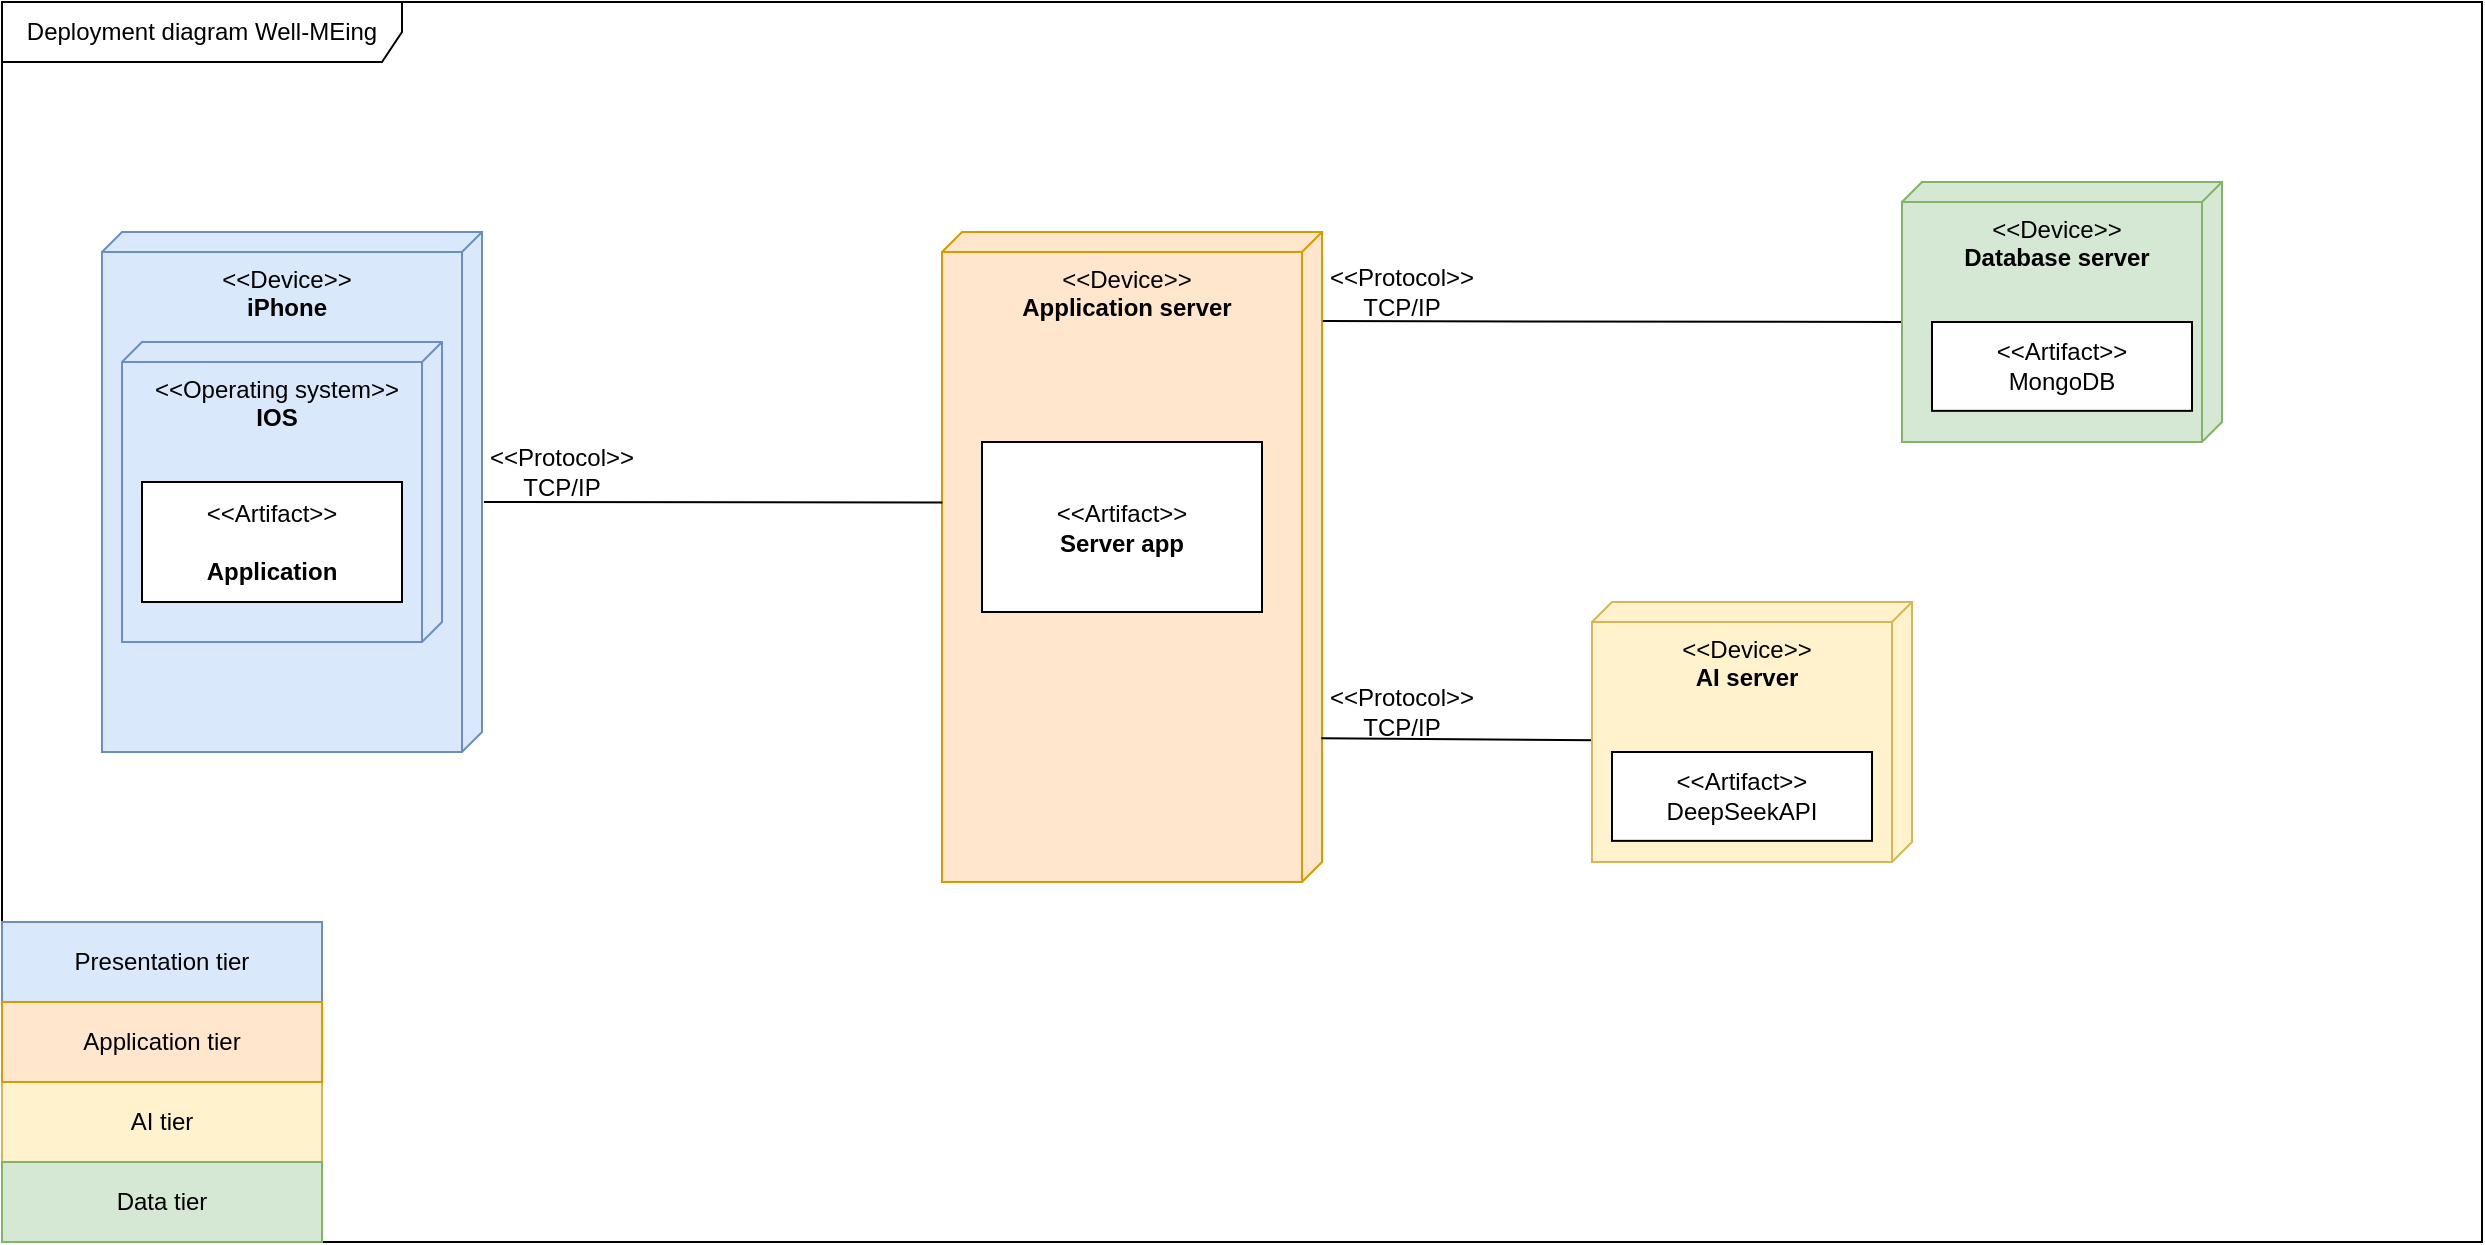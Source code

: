 <mxfile version="26.1.3">
  <diagram name="Page-1" id="A927nE0PmzNPtRro3MJh">
    <mxGraphModel dx="1865" dy="1078" grid="1" gridSize="10" guides="1" tooltips="1" connect="1" arrows="1" fold="1" page="1" pageScale="1" pageWidth="3300" pageHeight="4681" math="0" shadow="0">
      <root>
        <mxCell id="0" />
        <mxCell id="1" parent="0" />
        <mxCell id="NPxqP-TPArn02NDcpjDS-1" value="Deployment diagram Well-MEing" style="shape=umlFrame;whiteSpace=wrap;html=1;pointerEvents=0;recursiveResize=0;container=1;collapsible=0;width=200;height=30;" vertex="1" parent="1">
          <mxGeometry x="600" y="280" width="1240" height="620" as="geometry" />
        </mxCell>
        <mxCell id="NPxqP-TPArn02NDcpjDS-2" value="&amp;lt;&amp;lt;Device&amp;gt;&amp;gt;&lt;div&gt;&lt;b&gt;iPhone&lt;/b&gt;&lt;br&gt;&lt;/div&gt;" style="verticalAlign=top;align=center;shape=cube;size=10;direction=south;fontStyle=0;html=1;boundedLbl=1;spacingLeft=5;whiteSpace=wrap;fillColor=#dae8fc;strokeColor=#6c8ebf;" vertex="1" parent="NPxqP-TPArn02NDcpjDS-1">
          <mxGeometry x="50" y="115" width="190" height="260" as="geometry" />
        </mxCell>
        <mxCell id="NPxqP-TPArn02NDcpjDS-3" value="&amp;lt;&amp;lt;Operating system&amp;gt;&amp;gt;&lt;div&gt;&lt;b&gt;IOS&lt;/b&gt;&lt;/div&gt;" style="verticalAlign=top;align=center;shape=cube;size=10;direction=south;html=1;boundedLbl=1;spacingLeft=5;whiteSpace=wrap;flipH=0;flipV=0;fillColor=#dae8fc;strokeColor=#6c8ebf;" vertex="1" parent="NPxqP-TPArn02NDcpjDS-2">
          <mxGeometry width="160" height="150" relative="1" as="geometry">
            <mxPoint x="10" y="55" as="offset" />
          </mxGeometry>
        </mxCell>
        <mxCell id="NPxqP-TPArn02NDcpjDS-4" value="&amp;lt;&amp;lt;Artifact&amp;gt;&amp;gt;&lt;br&gt;&lt;br&gt;&lt;b&gt;Application&lt;/b&gt;" style="html=1;align=center;verticalAlign=middle;dashed=0;whiteSpace=wrap;" vertex="1" parent="NPxqP-TPArn02NDcpjDS-2">
          <mxGeometry x="20" y="125" width="130" height="60" as="geometry" />
        </mxCell>
        <mxCell id="NPxqP-TPArn02NDcpjDS-5" value="&amp;lt;&amp;lt;Device&amp;gt;&amp;gt;&lt;div&gt;&lt;b&gt;Application server&lt;/b&gt;&lt;/div&gt;" style="verticalAlign=top;align=center;shape=cube;size=10;direction=south;fontStyle=0;html=1;boundedLbl=1;spacingLeft=5;whiteSpace=wrap;fillColor=#ffe6cc;strokeColor=#d79b00;" vertex="1" parent="NPxqP-TPArn02NDcpjDS-1">
          <mxGeometry x="470" y="115" width="190" height="325" as="geometry" />
        </mxCell>
        <mxCell id="NPxqP-TPArn02NDcpjDS-8" value="" style="endArrow=none;html=1;rounded=0;entryX=0;entryY=0;entryDx=70;entryDy=160;entryPerimeter=0;exitX=0.137;exitY=-0.002;exitDx=0;exitDy=0;exitPerimeter=0;" edge="1" parent="NPxqP-TPArn02NDcpjDS-1" source="NPxqP-TPArn02NDcpjDS-5" target="NPxqP-TPArn02NDcpjDS-17">
          <mxGeometry width="50" height="50" relative="1" as="geometry">
            <mxPoint x="665" y="160" as="sourcePoint" />
            <mxPoint x="905" y="159" as="targetPoint" />
          </mxGeometry>
        </mxCell>
        <mxCell id="NPxqP-TPArn02NDcpjDS-9" value="" style="endArrow=none;html=1;rounded=0;exitX=0.779;exitY=0.002;exitDx=0;exitDy=0;exitPerimeter=0;entryX=0.675;entryY=1;entryDx=0;entryDy=0;entryPerimeter=0;" edge="1" parent="NPxqP-TPArn02NDcpjDS-1" source="NPxqP-TPArn02NDcpjDS-5">
          <mxGeometry width="50" height="50" relative="1" as="geometry">
            <mxPoint x="700" y="368.5" as="sourcePoint" />
            <mxPoint x="920.0" y="369.937" as="targetPoint" />
          </mxGeometry>
        </mxCell>
        <mxCell id="NPxqP-TPArn02NDcpjDS-10" value="Presentation tier" style="rounded=0;whiteSpace=wrap;html=1;fillColor=#dae8fc;strokeColor=#6c8ebf;" vertex="1" parent="NPxqP-TPArn02NDcpjDS-1">
          <mxGeometry y="460" width="160" height="40" as="geometry" />
        </mxCell>
        <mxCell id="NPxqP-TPArn02NDcpjDS-11" value="AI tier" style="rounded=0;whiteSpace=wrap;html=1;fillColor=#fff2cc;strokeColor=#d6b656;" vertex="1" parent="NPxqP-TPArn02NDcpjDS-1">
          <mxGeometry y="540" width="160" height="40" as="geometry" />
        </mxCell>
        <mxCell id="NPxqP-TPArn02NDcpjDS-12" value="Data tier" style="rounded=0;whiteSpace=wrap;html=1;fillColor=#d5e8d4;strokeColor=#82b366;" vertex="1" parent="NPxqP-TPArn02NDcpjDS-1">
          <mxGeometry y="580" width="160" height="40" as="geometry" />
        </mxCell>
        <mxCell id="NPxqP-TPArn02NDcpjDS-13" value="&amp;lt;&amp;lt;Device&amp;gt;&amp;gt;&lt;div&gt;&lt;b&gt;AI server&lt;/b&gt;&lt;/div&gt;" style="verticalAlign=top;align=center;shape=cube;size=10;direction=south;html=1;boundedLbl=1;spacingLeft=5;whiteSpace=wrap;flipH=0;flipV=0;fillColor=#fff2cc;strokeColor=#d6b656;" vertex="1" parent="NPxqP-TPArn02NDcpjDS-1">
          <mxGeometry width="160" height="130" relative="1" as="geometry">
            <mxPoint x="795" y="300" as="offset" />
          </mxGeometry>
        </mxCell>
        <mxCell id="NPxqP-TPArn02NDcpjDS-14" value="&amp;lt;&amp;lt;Artifact&amp;gt;&amp;gt;&lt;br&gt;DeepSeekAPI" style="html=1;align=center;verticalAlign=middle;dashed=0;whiteSpace=wrap;" vertex="1" parent="NPxqP-TPArn02NDcpjDS-1">
          <mxGeometry x="805" y="374.998" width="130" height="44.423" as="geometry" />
        </mxCell>
        <mxCell id="NPxqP-TPArn02NDcpjDS-15" value="&amp;lt;&amp;lt;Protocol&amp;gt;&amp;gt;&lt;div&gt;TCP/IP&lt;/div&gt;" style="text;html=1;align=center;verticalAlign=middle;whiteSpace=wrap;rounded=0;" vertex="1" parent="NPxqP-TPArn02NDcpjDS-1">
          <mxGeometry x="670" y="340" width="60" height="30" as="geometry" />
        </mxCell>
        <mxCell id="NPxqP-TPArn02NDcpjDS-16" value="&amp;lt;&amp;lt;Protocol&amp;gt;&amp;gt;&lt;div&gt;TCP/IP&lt;/div&gt;" style="text;html=1;align=center;verticalAlign=middle;whiteSpace=wrap;rounded=0;" vertex="1" parent="NPxqP-TPArn02NDcpjDS-1">
          <mxGeometry x="670" y="130.0" width="60" height="30" as="geometry" />
        </mxCell>
        <mxCell id="NPxqP-TPArn02NDcpjDS-17" value="&amp;lt;&amp;lt;Device&amp;gt;&amp;gt;&lt;div&gt;&lt;b&gt;Database server&lt;/b&gt;&lt;/div&gt;" style="verticalAlign=top;align=center;shape=cube;size=10;direction=south;html=1;boundedLbl=1;spacingLeft=5;whiteSpace=wrap;flipH=0;flipV=0;fillColor=#d5e8d4;strokeColor=#82b366;" vertex="1" parent="NPxqP-TPArn02NDcpjDS-1">
          <mxGeometry x="950" y="90" width="160" height="130" as="geometry" />
        </mxCell>
        <mxCell id="NPxqP-TPArn02NDcpjDS-18" value="&amp;lt;&amp;lt;Artifact&amp;gt;&amp;gt;&lt;br&gt;MongoDB" style="html=1;align=center;verticalAlign=middle;dashed=0;whiteSpace=wrap;" vertex="1" parent="NPxqP-TPArn02NDcpjDS-1">
          <mxGeometry x="965" y="159.998" width="130" height="44.423" as="geometry" />
        </mxCell>
        <mxCell id="NPxqP-TPArn02NDcpjDS-19" value="" style="endArrow=none;html=1;rounded=0;entryX=0.416;entryY=0.999;entryDx=0;entryDy=0;entryPerimeter=0;exitX=0.519;exitY=-0.005;exitDx=0;exitDy=0;exitPerimeter=0;" edge="1" parent="NPxqP-TPArn02NDcpjDS-1" source="NPxqP-TPArn02NDcpjDS-2" target="NPxqP-TPArn02NDcpjDS-5">
          <mxGeometry width="50" height="50" relative="1" as="geometry">
            <mxPoint x="600.8" y="252.725" as="sourcePoint" />
            <mxPoint x="510" y="263" as="targetPoint" />
          </mxGeometry>
        </mxCell>
        <mxCell id="NPxqP-TPArn02NDcpjDS-20" value="Application tier" style="rounded=0;whiteSpace=wrap;html=1;fillColor=#ffe6cc;strokeColor=#d79b00;" vertex="1" parent="NPxqP-TPArn02NDcpjDS-1">
          <mxGeometry y="500" width="160" height="40" as="geometry" />
        </mxCell>
        <mxCell id="NPxqP-TPArn02NDcpjDS-7" value="&amp;lt;&amp;lt;Artifact&amp;gt;&amp;gt;&lt;br&gt;&lt;b&gt;Server app&lt;/b&gt;" style="html=1;align=center;verticalAlign=middle;dashed=0;whiteSpace=wrap;" vertex="1" parent="NPxqP-TPArn02NDcpjDS-1">
          <mxGeometry x="490" y="220" width="140" height="85" as="geometry" />
        </mxCell>
        <mxCell id="NPxqP-TPArn02NDcpjDS-21" value="&amp;lt;&amp;lt;Protocol&amp;gt;&amp;gt;&lt;div&gt;TCP/IP&lt;/div&gt;" style="text;html=1;align=center;verticalAlign=middle;whiteSpace=wrap;rounded=0;" vertex="1" parent="NPxqP-TPArn02NDcpjDS-1">
          <mxGeometry x="250" y="220" width="60" height="30" as="geometry" />
        </mxCell>
      </root>
    </mxGraphModel>
  </diagram>
</mxfile>
